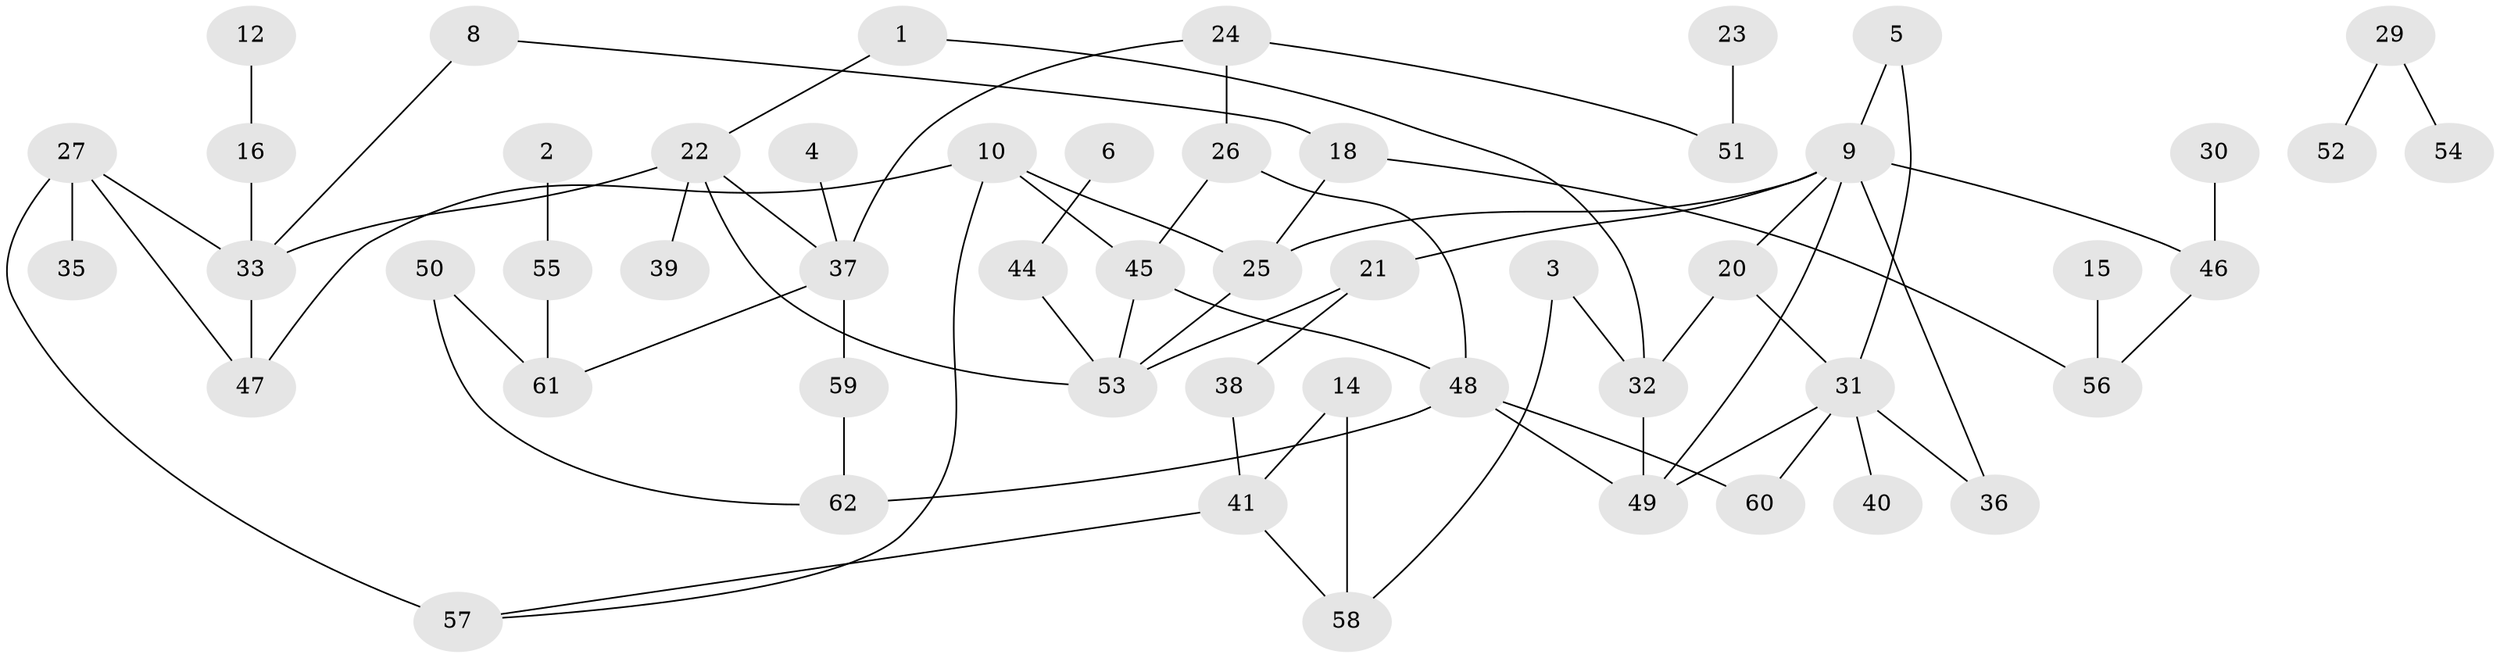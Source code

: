 // original degree distribution, {2: 0.23595505617977527, 3: 0.21348314606741572, 1: 0.2696629213483146, 4: 0.11235955056179775, 5: 0.0449438202247191, 0: 0.0898876404494382, 7: 0.011235955056179775, 6: 0.02247191011235955}
// Generated by graph-tools (version 1.1) at 2025/35/03/04/25 23:35:44]
// undirected, 53 vertices, 72 edges
graph export_dot {
  node [color=gray90,style=filled];
  1;
  2;
  3;
  4;
  5;
  6;
  8;
  9;
  10;
  12;
  14;
  15;
  16;
  18;
  20;
  21;
  22;
  23;
  24;
  25;
  26;
  27;
  29;
  30;
  31;
  32;
  33;
  35;
  36;
  37;
  38;
  39;
  40;
  41;
  44;
  45;
  46;
  47;
  48;
  49;
  50;
  51;
  52;
  53;
  54;
  55;
  56;
  57;
  58;
  59;
  60;
  61;
  62;
  1 -- 22 [weight=1.0];
  1 -- 32 [weight=1.0];
  2 -- 55 [weight=1.0];
  3 -- 32 [weight=1.0];
  3 -- 58 [weight=1.0];
  4 -- 37 [weight=1.0];
  5 -- 9 [weight=1.0];
  5 -- 31 [weight=1.0];
  6 -- 44 [weight=1.0];
  8 -- 18 [weight=1.0];
  8 -- 33 [weight=1.0];
  9 -- 20 [weight=1.0];
  9 -- 21 [weight=1.0];
  9 -- 25 [weight=1.0];
  9 -- 36 [weight=1.0];
  9 -- 46 [weight=1.0];
  9 -- 49 [weight=1.0];
  10 -- 25 [weight=1.0];
  10 -- 45 [weight=1.0];
  10 -- 47 [weight=1.0];
  10 -- 57 [weight=1.0];
  12 -- 16 [weight=1.0];
  14 -- 41 [weight=1.0];
  14 -- 58 [weight=1.0];
  15 -- 56 [weight=1.0];
  16 -- 33 [weight=1.0];
  18 -- 25 [weight=1.0];
  18 -- 56 [weight=1.0];
  20 -- 31 [weight=1.0];
  20 -- 32 [weight=1.0];
  21 -- 38 [weight=1.0];
  21 -- 53 [weight=1.0];
  22 -- 33 [weight=1.0];
  22 -- 37 [weight=1.0];
  22 -- 39 [weight=1.0];
  22 -- 53 [weight=1.0];
  23 -- 51 [weight=1.0];
  24 -- 26 [weight=1.0];
  24 -- 37 [weight=1.0];
  24 -- 51 [weight=1.0];
  25 -- 53 [weight=1.0];
  26 -- 45 [weight=1.0];
  26 -- 48 [weight=1.0];
  27 -- 33 [weight=1.0];
  27 -- 35 [weight=1.0];
  27 -- 47 [weight=1.0];
  27 -- 57 [weight=2.0];
  29 -- 52 [weight=1.0];
  29 -- 54 [weight=1.0];
  30 -- 46 [weight=1.0];
  31 -- 36 [weight=1.0];
  31 -- 40 [weight=1.0];
  31 -- 49 [weight=1.0];
  31 -- 60 [weight=1.0];
  32 -- 49 [weight=1.0];
  33 -- 47 [weight=1.0];
  37 -- 59 [weight=1.0];
  37 -- 61 [weight=1.0];
  38 -- 41 [weight=1.0];
  41 -- 57 [weight=1.0];
  41 -- 58 [weight=1.0];
  44 -- 53 [weight=1.0];
  45 -- 48 [weight=1.0];
  45 -- 53 [weight=1.0];
  46 -- 56 [weight=1.0];
  48 -- 49 [weight=1.0];
  48 -- 60 [weight=1.0];
  48 -- 62 [weight=2.0];
  50 -- 61 [weight=1.0];
  50 -- 62 [weight=1.0];
  55 -- 61 [weight=1.0];
  59 -- 62 [weight=1.0];
}
